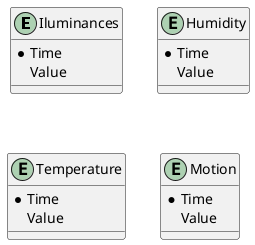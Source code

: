 @startuml
entity Iluminances{
    * Time
    Value
}

entity Humidity{
    * Time
    Value
}

entity Temperature{
    * Time
    Value
}

entity Motion{
    * Time
    Value
}

@enduml